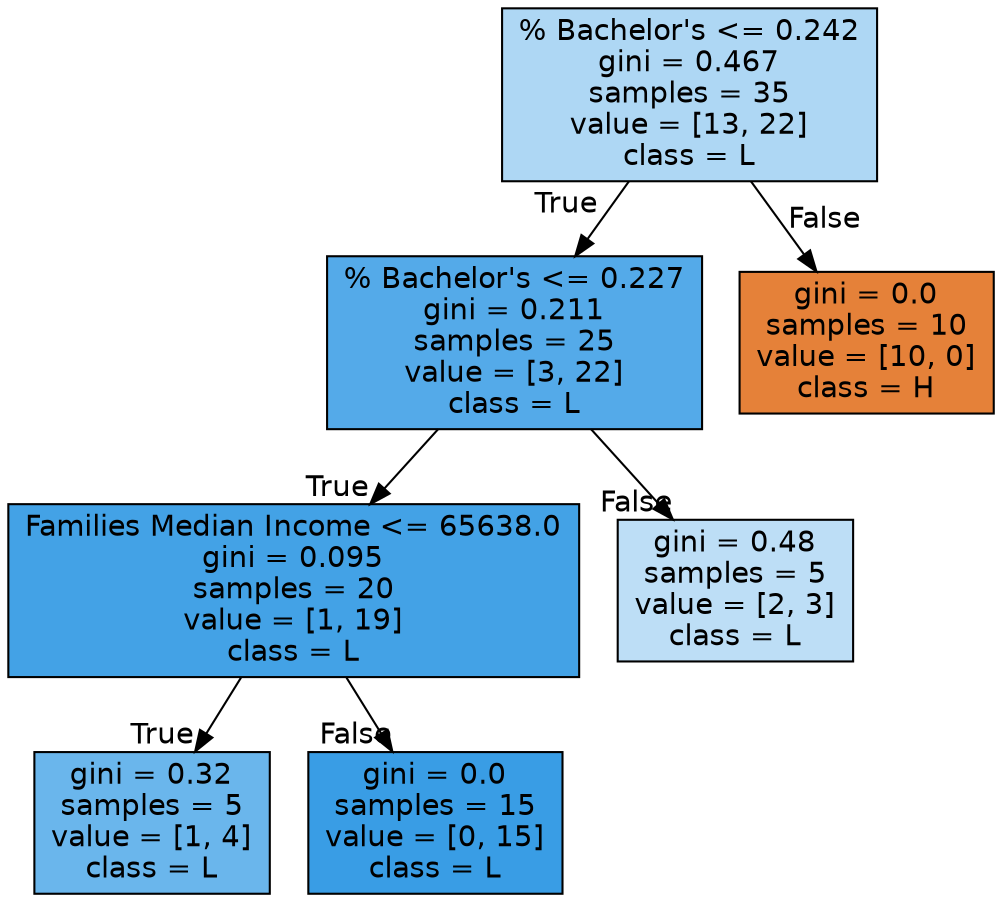 digraph Tree {
node [shape=box, style="filled", color="black", fontname="helvetica"] ;
edge [fontname="helvetica"] ;
0 [label="% Bachelor's <= 0.242\ngini = 0.467\nsamples = 35\nvalue = [13, 22]\nclass = L", fillcolor="#aed7f4"] ;
1 [label="% Bachelor's <= 0.227\ngini = 0.211\nsamples = 25\nvalue = [3, 22]\nclass = L", fillcolor="#54aae9"] ;
0 -> 1 [labeldistance=2.5, labelangle=45, headlabel="True"] ;
2 [label="Families Median Income <= 65638.0\ngini = 0.095\nsamples = 20\nvalue = [1, 19]\nclass = L", fillcolor="#43a2e6"] ;
1 -> 2 [headlabel="True"];
3 [label="gini = 0.32\nsamples = 5\nvalue = [1, 4]\nclass = L", fillcolor="#6ab6ec"] ;
2 -> 3 [headlabel="True"];
4 [label="gini = 0.0\nsamples = 15\nvalue = [0, 15]\nclass = L", fillcolor="#399de5"] ;
2 -> 4 [headlabel="False"];
5 [label="gini = 0.48\nsamples = 5\nvalue = [2, 3]\nclass = L", fillcolor="#bddef6"] ;
1 -> 5 [headlabel="False"];
6 [label="gini = 0.0\nsamples = 10\nvalue = [10, 0]\nclass = H", fillcolor="#e58139"] ;
0 -> 6 [labeldistance=2.5, labelangle=-45, headlabel="False"] ;
}